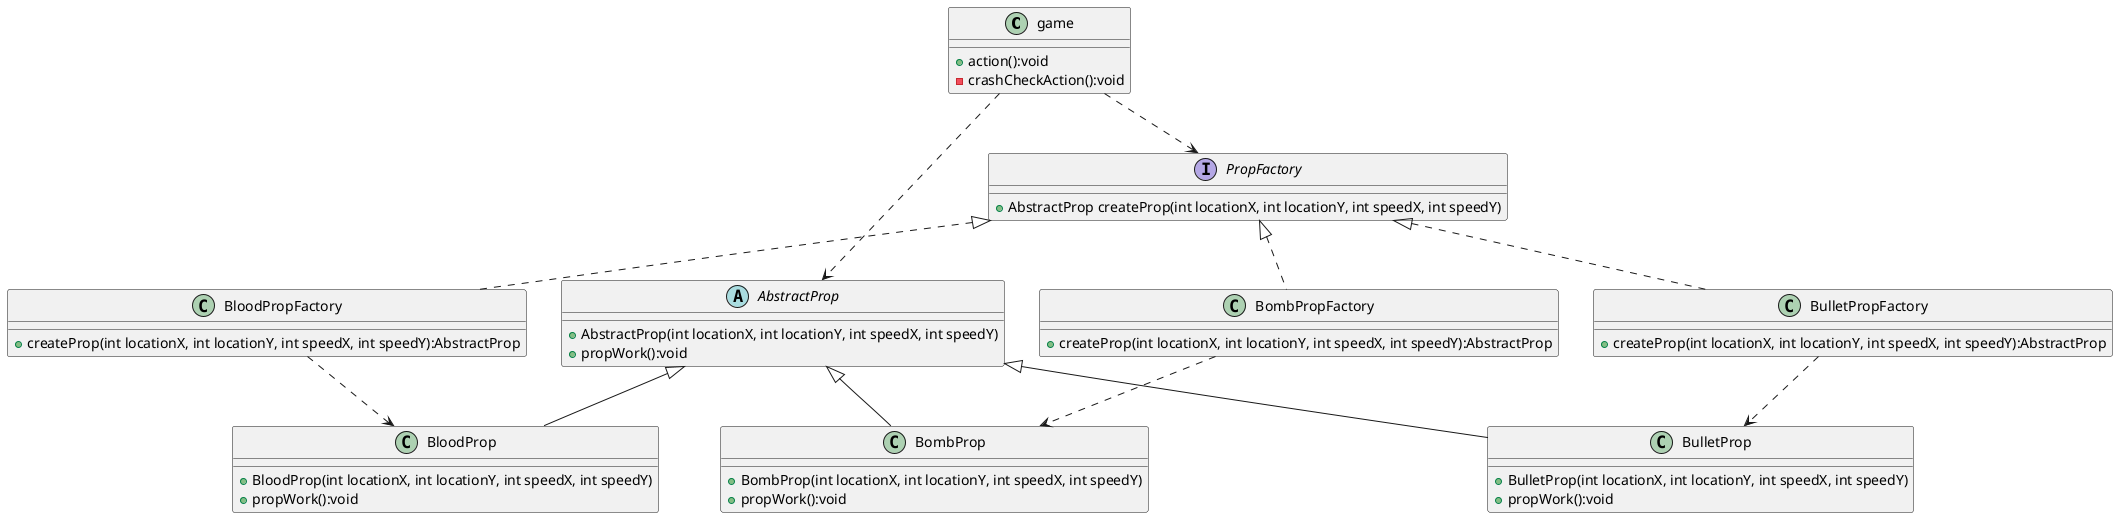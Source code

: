 @startuml
'https://plantuml.com/class-diagram

class game
{
    + action():void
    - crashCheckAction():void

}



abstract class AbstractProp
{
    + AbstractProp(int locationX, int locationY, int speedX, int speedY)
    + propWork():void
}
interface PropFactory
{
    + AbstractProp createProp(int locationX, int locationY, int speedX, int speedY)
}
class BloodPropFactory
{
    + createProp(int locationX, int locationY, int speedX, int speedY):AbstractProp
}
class BombPropFactory
{
    + createProp(int locationX, int locationY, int speedX, int speedY):AbstractProp
}
class BulletPropFactory
{
    + createProp(int locationX, int locationY, int speedX, int speedY):AbstractProp
}



class BloodProp {
    + BloodProp(int locationX, int locationY, int speedX, int speedY)
    + propWork():void
}

class BombProp {
    + BombProp(int locationX, int locationY, int speedX, int speedY)
    + propWork():void
}

class BulletProp {
    + BulletProp(int locationX, int locationY, int speedX, int speedY)
    + propWork():void
}

game..>PropFactory
game..>AbstractProp



AbstractProp<|--BulletProp
AbstractProp<|--BombProp
AbstractProp<|--BloodProp

PropFactory<|..BloodPropFactory
PropFactory<|..BombPropFactory
PropFactory<|..BulletPropFactory

BloodPropFactory..>BloodProp
BulletPropFactory..>BulletProp
BombPropFactory..>BombProp











@enduml